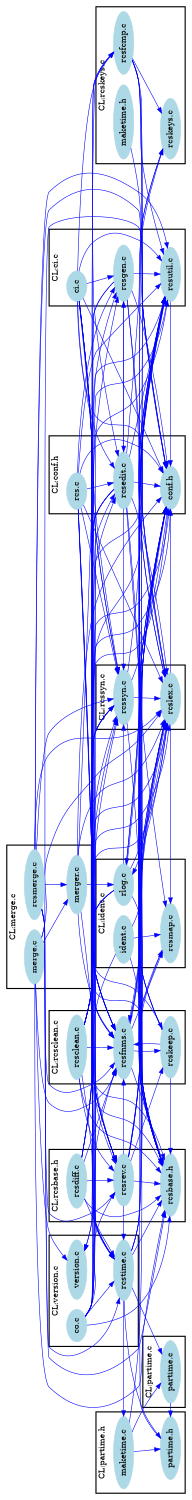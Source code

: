 digraph G {
size = "10,10";
rotate = 90;
subgraph cluster0 {
label = "CL:version.c";
color = black;
style = bold;
"version.c"[label="version.c",shape=ellipse,color=lightblue,fontcolor=black,style=filled];
"co.c"[label="co.c",shape=ellipse,color=lightblue,fontcolor=black,style=filled];
"rcstime.c"[label="rcstime.c",shape=ellipse,color=lightblue,fontcolor=black,style=filled];
}
subgraph cluster1 {
label = "CL:partime.h";
color = black;
style = bold;
"partime.h"[label="partime.h",shape=ellipse,color=lightblue,fontcolor=black,style=filled];
"maketime.c"[label="maketime.c",shape=ellipse,color=lightblue,fontcolor=black,style=filled];
}
subgraph cluster2 {
label = "CL:partime.c";
color = black;
style = bold;
"partime.c"[label="partime.c",shape=ellipse,color=lightblue,fontcolor=black,style=filled];
}
subgraph cluster3 {
label = "CL:ci.c";
color = black;
style = bold;
"ci.c"[label="ci.c",shape=ellipse,color=lightblue,fontcolor=black,style=filled];
"rcsutil.c"[label="rcsutil.c",shape=ellipse,color=lightblue,fontcolor=black,style=filled];
"rcsgen.c"[label="rcsgen.c",shape=ellipse,color=lightblue,fontcolor=black,style=filled];
}
subgraph cluster4 {
label = "CL:conf.h";
color = black;
style = bold;
"conf.h"[label="conf.h",shape=ellipse,color=lightblue,fontcolor=black,style=filled];
"rcs.c"[label="rcs.c",shape=ellipse,color=lightblue,fontcolor=black,style=filled];
"rcsedit.c"[label="rcsedit.c",shape=ellipse,color=lightblue,fontcolor=black,style=filled];
}
subgraph cluster5 {
label = "CL:ident.c";
color = black;
style = bold;
"ident.c"[label="ident.c",shape=ellipse,color=lightblue,fontcolor=black,style=filled];
"rcsmap.c"[label="rcsmap.c",shape=ellipse,color=lightblue,fontcolor=black,style=filled];
"rlog.c"[label="rlog.c",shape=ellipse,color=lightblue,fontcolor=black,style=filled];
}
subgraph cluster6 {
label = "CL:merge.c";
color = black;
style = bold;
"merge.c"[label="merge.c",shape=ellipse,color=lightblue,fontcolor=black,style=filled];
"merger.c"[label="merger.c",shape=ellipse,color=lightblue,fontcolor=black,style=filled];
"rcsmerge.c"[label="rcsmerge.c",shape=ellipse,color=lightblue,fontcolor=black,style=filled];
}
subgraph cluster7 {
label = "CL:rcssyn.c";
color = black;
style = bold;
"rcssyn.c"[label="rcssyn.c",shape=ellipse,color=lightblue,fontcolor=black,style=filled];
"rcslex.c"[label="rcslex.c",shape=ellipse,color=lightblue,fontcolor=black,style=filled];
}
subgraph cluster8 {
label = "CL:rcsbase.h";
color = black;
style = bold;
"rcsbase.h"[label="rcsbase.h",shape=ellipse,color=lightblue,fontcolor=black,style=filled];
"rcsdiff.c"[label="rcsdiff.c",shape=ellipse,color=lightblue,fontcolor=black,style=filled];
"rcsrev.c"[label="rcsrev.c",shape=ellipse,color=lightblue,fontcolor=black,style=filled];
}
subgraph cluster9 {
label = "CL:rcsclean.c";
color = black;
style = bold;
"rcsclean.c"[label="rcsclean.c",shape=ellipse,color=lightblue,fontcolor=black,style=filled];
"rcskeep.c"[label="rcskeep.c",shape=ellipse,color=lightblue,fontcolor=black,style=filled];
"rcsfnms.c"[label="rcsfnms.c",shape=ellipse,color=lightblue,fontcolor=black,style=filled];
}
subgraph cluster10 {
label = "CL:rcskeys.c";
color = black;
style = bold;
"rcskeys.c"[label="rcskeys.c",shape=ellipse,color=lightblue,fontcolor=black,style=filled];
"rcsfcmp.c"[label="rcsfcmp.c",shape=ellipse,color=lightblue,fontcolor=black,style=filled];
"maketime.h"[label="maketime.h",shape=ellipse,color=lightblue,fontcolor=black,style=filled];
}
"rcs.c" -> "rcsedit.c"[color=blue,font=6];
"merger.c" -> "rlog.c"[color=blue,font=6];
"ident.c" -> "rcsmap.c"[color=blue,font=6];
"ci.c" -> "rcsutil.c"[color=blue,font=6];
"ci.c" -> "rcssyn.c"[color=blue,font=6];
"rlog.c" -> "rcsbase.h"[color=blue,font=6];
"rcsmerge.c" -> "rcsutil.c"[color=blue,font=6];
"rcsmerge.c" -> "rcssyn.c"[color=blue,font=6];
"rcsutil.c" -> "rcslex.c"[color=blue,font=6];
"rcssyn.c" -> "rcslex.c"[color=blue,font=6];
"rcslex.c" -> "rcsutil.c"[color=blue,font=6];
"rcsdiff.c" -> "rcsbase.h"[color=blue,font=6];
"ci.c" -> "conf.h"[color=blue,font=6];
"rcstime.c" -> "rcsutil.c"[color=blue,font=6];
"rcsmerge.c" -> "conf.h"[color=blue,font=6];
"rcslex.c" -> "conf.h"[color=blue,font=6];
"co.c" -> "rcsutil.c"[color=blue,font=6];
"co.c" -> "rcssyn.c"[color=blue,font=6];
"rcssyn.c" -> "rcsrev.c"[color=blue,font=6];
"rcsrev.c" -> "rcsutil.c"[color=blue,font=6];
"rcsrev.c" -> "rcssyn.c"[color=blue,font=6];
"rcsclean.c" -> "rcsgen.c"[color=blue,font=6];
"rcs.c" -> "rcslex.c"[color=blue,font=6];
"merge.c" -> "rcslex.c"[color=blue,font=6];
"rcstime.c" -> "conf.h"[color=blue,font=6];
"rcsgen.c" -> "rcsbase.h"[color=blue,font=6];
"partime.h" -> "conf.h"[color=blue,font=6];
"merger.c" -> "rcsbase.h"[color=blue,font=6];
"rcsclean.c" -> "rcsbase.h"[color=blue,font=6];
"rcs.c" -> "rcstime.c"[color=blue,font=6];
"co.c" -> "conf.h"[color=blue,font=6];
"rcssyn.c" -> "rcsfnms.c"[color=blue,font=6];
"rcsrev.c" -> "conf.h"[color=blue,font=6];
"rcsfnms.c" -> "rcsutil.c"[color=blue,font=6];
"rcsfnms.c" -> "rcssyn.c"[color=blue,font=6];
"rcs.c" -> "rcsrev.c"[color=blue,font=6];
"rcsmap.c" -> "rcsbase.h"[color=blue,font=6];
"rcsfnms.c" -> "conf.h"[color=blue,font=6];
"rcsgen.c" -> "rcsedit.c"[color=blue,font=6];
"rcsedit.c" -> "rcsgen.c"[color=blue,font=6];
"rcs.c" -> "rcsfnms.c"[color=blue,font=6];
"merge.c" -> "rcsfnms.c"[color=blue,font=6];
"rlog.c" -> "rcslex.c"[color=blue,font=6];
"rcslex.c" -> "rlog.c"[color=blue,font=6];
"rcskeep.c" -> "rcsbase.h"[color=blue,font=6];
"rcsclean.c" -> "rcsfcmp.c"[color=blue,font=6];
"rcsclean.c" -> "rcsedit.c"[color=blue,font=6];
"rcsfcmp.c" -> "rcsbase.h"[color=blue,font=6];
"rcsedit.c" -> "rcsbase.h"[color=blue,font=6];
"rcsdiff.c" -> "rcslex.c"[color=blue,font=6];
"rlog.c" -> "rcstime.c"[color=blue,font=6];
"rcsedit.c" -> "rcsmap.c"[color=blue,font=6];
"rcsdiff.c" -> "rcstime.c"[color=blue,font=6];
"ci.c" -> "rcsgen.c"[color=blue,font=6];
"rlog.c" -> "rcsrev.c"[color=blue,font=6];
"rcsutil.c" -> "version.c"[color=blue,font=6];
"rcssyn.c" -> "rcsutil.c"[color=blue,font=6];
"rcsmerge.c" -> "merger.c"[color=blue,font=6];
"rcsdiff.c" -> "rcsrev.c"[color=blue,font=6];
"ci.c" -> "rcsbase.h"[color=blue,font=6];
"rcsgen.c" -> "rcslex.c"[color=blue,font=6];
"merger.c" -> "rcslex.c"[color=blue,font=6];
"maketime.c" -> "partime.c"[color=blue,font=6];
"rlog.c" -> "rcsfnms.c"[color=blue,font=6];
"rcsmerge.c" -> "rcsbase.h"[color=blue,font=6];
"rcsfcmp.c" -> "rcsedit.c"[color=blue,font=6];
"rcsclean.c" -> "rcslex.c"[color=blue,font=6];
"rcsutil.c" -> "conf.h"[color=blue,font=6];
"rcssyn.c" -> "conf.h"[color=blue,font=6];
"rcslex.c" -> "rcsbase.h"[color=blue,font=6];
"rcsdiff.c" -> "rcsfnms.c"[color=blue,font=6];
"rcsclean.c" -> "rcstime.c"[color=blue,font=6];
"rcs.c" -> "rcsutil.c"[color=blue,font=6];
"rcs.c" -> "rcssyn.c"[color=blue,font=6];
"merge.c" -> "version.c"[color=blue,font=6];
"co.c" -> "rcsgen.c"[color=blue,font=6];
"rcstime.c" -> "rcsbase.h"[color=blue,font=6];
"rcslex.c" -> "rcsmap.c"[color=blue,font=6];
"ci.c" -> "rcskeep.c"[color=blue,font=6];
"rcstime.c" -> "maketime.c"[color=blue,font=6];
"rcsclean.c" -> "rcsrev.c"[color=blue,font=6];
"maketime.c" -> "partime.h"[color=blue,font=6];
"co.c" -> "rcsbase.h"[color=blue,font=6];
"ci.c" -> "rcsfcmp.c"[color=blue,font=6];
"ci.c" -> "rcsedit.c"[color=blue,font=6];
"rcsrev.c" -> "rcsbase.h"[color=blue,font=6];
"rcs.c" -> "conf.h"[color=blue,font=6];
"merge.c" -> "conf.h"[color=blue,font=6];
"rcskeep.c" -> "rcslex.c"[color=blue,font=6];
"rcsgen.c" -> "rcsfnms.c"[color=blue,font=6];
"merger.c" -> "rcsfnms.c"[color=blue,font=6];
"ident.c" -> "version.c"[color=blue,font=6];
"rcsrev.c" -> "rcsmap.c"[color=blue,font=6];
"rcsfcmp.c" -> "rcslex.c"[color=blue,font=6];
"rcsedit.c" -> "rcslex.c"[color=blue,font=6];
"rcsclean.c" -> "rcsfnms.c"[color=blue,font=6];
"rcsfnms.c" -> "rcsbase.h"[color=blue,font=6];
"rcsedit.c" -> "rcstime.c"[color=blue,font=6];
"ident.c" -> "conf.h"[color=blue,font=6];
"rlog.c" -> "rcsutil.c"[color=blue,font=6];
"rlog.c" -> "rcssyn.c"[color=blue,font=6];
"rcsutil.c" -> "rlog.c"[color=blue,font=6];
"rcsrev.c" -> "rcskeep.c"[color=blue,font=6];
"rcsfnms.c" -> "rcsmap.c"[color=blue,font=6];
"co.c" -> "rcsedit.c"[color=blue,font=6];
"rcsedit.c" -> "rcsrev.c"[color=blue,font=6];
"rcsdiff.c" -> "rcsutil.c"[color=blue,font=6];
"rcsdiff.c" -> "rcssyn.c"[color=blue,font=6];
"ci.c" -> "rcslex.c"[color=blue,font=6];
"rlog.c" -> "conf.h"[color=blue,font=6];
"rcstime.c" -> "partime.c"[color=blue,font=6];
"rcsmerge.c" -> "rcslex.c"[color=blue,font=6];
"rcskeep.c" -> "rcsfnms.c"[color=blue,font=6];
"rcsfnms.c" -> "rcskeep.c"[color=blue,font=6];
"partime.c" -> "partime.h"[color=blue,font=6];
"ci.c" -> "rcstime.c"[color=blue,font=6];
"rcsedit.c" -> "rcsfnms.c"[color=blue,font=6];
"rcsdiff.c" -> "conf.h"[color=blue,font=6];
"rcsmerge.c" -> "rcstime.c"[color=blue,font=6];
"ci.c" -> "rcsrev.c"[color=blue,font=6];
"rcstime.c" -> "rcslex.c"[color=blue,font=6];
"rcskeys.c" -> "rcsbase.h"[color=blue,font=6];
"rcsgen.c" -> "rcsutil.c"[color=blue,font=6];
"rcsgen.c" -> "rcssyn.c"[color=blue,font=6];
"merger.c" -> "rcsutil.c"[color=blue,font=6];
"rcsmerge.c" -> "rcsrev.c"[color=blue,font=6];
"rcsclean.c" -> "rcsutil.c"[color=blue,font=6];
"rcsclean.c" -> "rcssyn.c"[color=blue,font=6];
"co.c" -> "rcslex.c"[color=blue,font=6];
"rcsutil.c" -> "rcsbase.h"[color=blue,font=6];
"rcstime.c" -> "partime.h"[color=blue,font=6];
"rcssyn.c" -> "rcsbase.h"[color=blue,font=6];
"rcsrev.c" -> "rcslex.c"[color=blue,font=6];
"ci.c" -> "rcsfnms.c"[color=blue,font=6];
"rcsgen.c" -> "conf.h"[color=blue,font=6];
"merger.c" -> "conf.h"[color=blue,font=6];
"co.c" -> "rcstime.c"[color=blue,font=6];
"rcsrev.c" -> "rcstime.c"[color=blue,font=6];
"rcsmerge.c" -> "rcsfnms.c"[color=blue,font=6];
"rcsclean.c" -> "conf.h"[color=blue,font=6];
"rcs.c" -> "rcsgen.c"[color=blue,font=6];
"merge.c" -> "merger.c"[color=blue,font=6];
"rcslex.c" -> "rcsfnms.c"[color=blue,font=6];
"rcskeep.c" -> "rcskeys.c"[color=blue,font=6];
"rcsfnms.c" -> "rcslex.c"[color=blue,font=6];
"rcsbase.h" -> "conf.h"[color=blue,font=6];
"co.c" -> "rcsrev.c"[color=blue,font=6];
"rcsfcmp.c" -> "rcskeys.c"[color=blue,font=6];
"rcsedit.c" -> "rcskeys.c"[color=blue,font=6];
"rcs.c" -> "rcsbase.h"[color=blue,font=6];
"merge.c" -> "rcsbase.h"[color=blue,font=6];
"maketime.c" -> "conf.h"[color=blue,font=6];
"rcsfcmp.c" -> "rcsutil.c"[color=blue,font=6];
"rcsfcmp.c" -> "rcssyn.c"[color=blue,font=6];
"rcsedit.c" -> "rcsutil.c"[color=blue,font=6];
"rcsedit.c" -> "rcssyn.c"[color=blue,font=6];
"co.c" -> "rcsfnms.c"[color=blue,font=6];
"rcsrev.c" -> "rcsfnms.c"[color=blue,font=6];
"rcskeep.c" -> "conf.h"[color=blue,font=6];
"ident.c" -> "rcsbase.h"[color=blue,font=6];
"rcsfcmp.c" -> "conf.h"[color=blue,font=6];
"rcsedit.c" -> "conf.h"[color=blue,font=6];
"maketime.h" -> "conf.h"[color=blue,font=6];
}